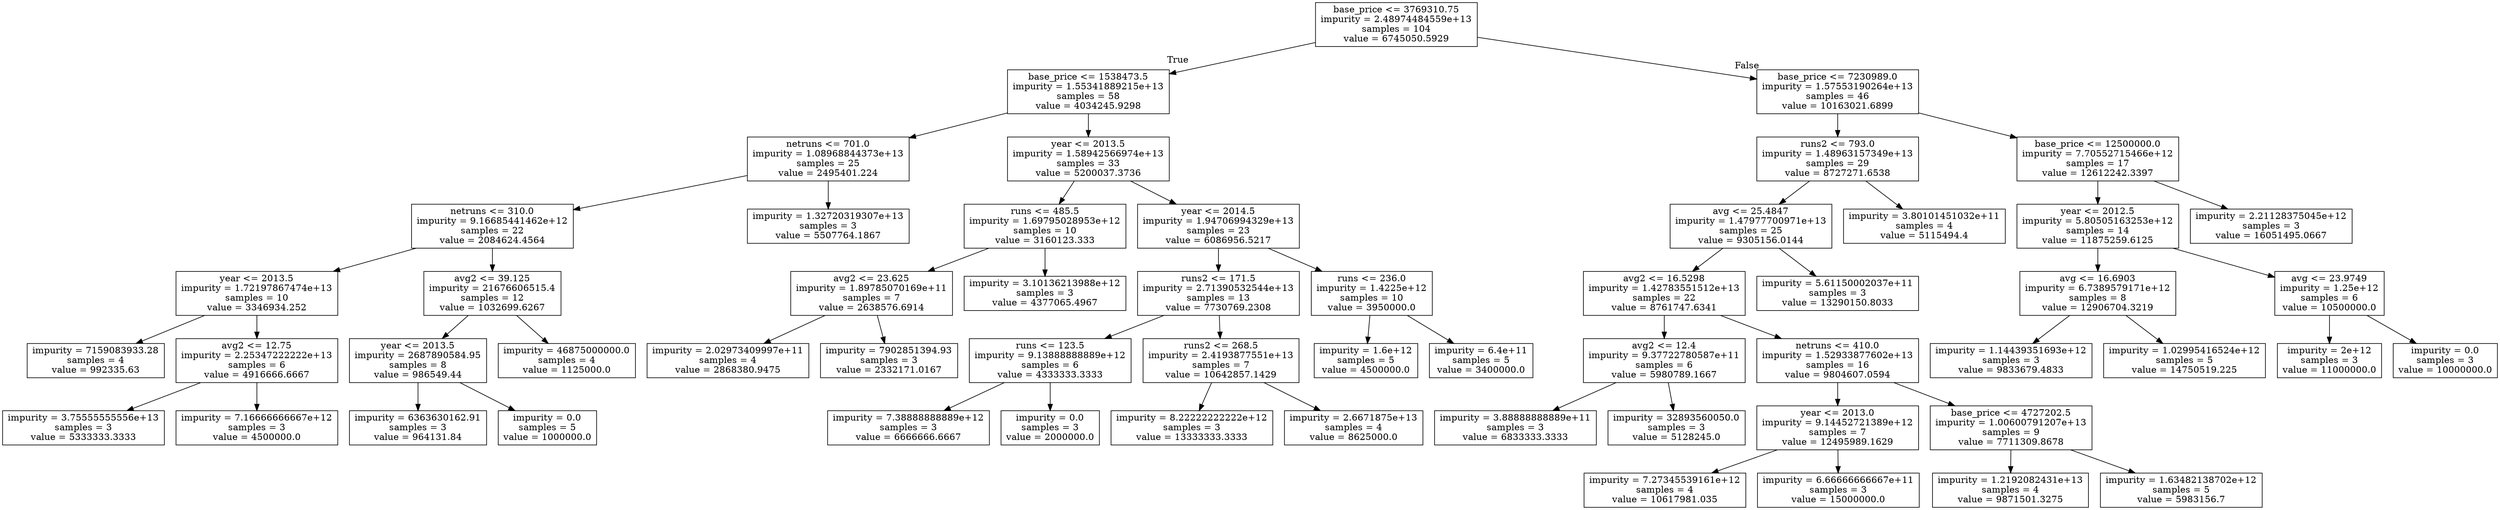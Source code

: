 digraph Tree {
node [shape=box] ;
0 [label="base_price <= 3769310.75\nimpurity = 2.48974484559e+13\nsamples = 104\nvalue = 6745050.5929"] ;
1 [label="base_price <= 1538473.5\nimpurity = 1.55341889215e+13\nsamples = 58\nvalue = 4034245.9298"] ;
0 -> 1 [labeldistance=2.5, labelangle=45, headlabel="True"] ;
2 [label="netruns <= 701.0\nimpurity = 1.08968844373e+13\nsamples = 25\nvalue = 2495401.224"] ;
1 -> 2 ;
3 [label="netruns <= 310.0\nimpurity = 9.16685441462e+12\nsamples = 22\nvalue = 2084624.4564"] ;
2 -> 3 ;
4 [label="year <= 2013.5\nimpurity = 1.72197867474e+13\nsamples = 10\nvalue = 3346934.252"] ;
3 -> 4 ;
5 [label="impurity = 7159083933.28\nsamples = 4\nvalue = 992335.63"] ;
4 -> 5 ;
6 [label="avg2 <= 12.75\nimpurity = 2.25347222222e+13\nsamples = 6\nvalue = 4916666.6667"] ;
4 -> 6 ;
7 [label="impurity = 3.75555555556e+13\nsamples = 3\nvalue = 5333333.3333"] ;
6 -> 7 ;
8 [label="impurity = 7.16666666667e+12\nsamples = 3\nvalue = 4500000.0"] ;
6 -> 8 ;
9 [label="avg2 <= 39.125\nimpurity = 21676606515.4\nsamples = 12\nvalue = 1032699.6267"] ;
3 -> 9 ;
10 [label="year <= 2013.5\nimpurity = 2687890584.95\nsamples = 8\nvalue = 986549.44"] ;
9 -> 10 ;
11 [label="impurity = 6363630162.91\nsamples = 3\nvalue = 964131.84"] ;
10 -> 11 ;
12 [label="impurity = 0.0\nsamples = 5\nvalue = 1000000.0"] ;
10 -> 12 ;
13 [label="impurity = 46875000000.0\nsamples = 4\nvalue = 1125000.0"] ;
9 -> 13 ;
14 [label="impurity = 1.32720319307e+13\nsamples = 3\nvalue = 5507764.1867"] ;
2 -> 14 ;
15 [label="year <= 2013.5\nimpurity = 1.58942566974e+13\nsamples = 33\nvalue = 5200037.3736"] ;
1 -> 15 ;
16 [label="runs <= 485.5\nimpurity = 1.69795028953e+12\nsamples = 10\nvalue = 3160123.333"] ;
15 -> 16 ;
17 [label="avg2 <= 23.625\nimpurity = 1.89785070169e+11\nsamples = 7\nvalue = 2638576.6914"] ;
16 -> 17 ;
18 [label="impurity = 2.02973409997e+11\nsamples = 4\nvalue = 2868380.9475"] ;
17 -> 18 ;
19 [label="impurity = 7902851394.93\nsamples = 3\nvalue = 2332171.0167"] ;
17 -> 19 ;
20 [label="impurity = 3.10136213988e+12\nsamples = 3\nvalue = 4377065.4967"] ;
16 -> 20 ;
21 [label="year <= 2014.5\nimpurity = 1.94706994329e+13\nsamples = 23\nvalue = 6086956.5217"] ;
15 -> 21 ;
22 [label="runs2 <= 171.5\nimpurity = 2.71390532544e+13\nsamples = 13\nvalue = 7730769.2308"] ;
21 -> 22 ;
23 [label="runs <= 123.5\nimpurity = 9.13888888889e+12\nsamples = 6\nvalue = 4333333.3333"] ;
22 -> 23 ;
24 [label="impurity = 7.38888888889e+12\nsamples = 3\nvalue = 6666666.6667"] ;
23 -> 24 ;
25 [label="impurity = 0.0\nsamples = 3\nvalue = 2000000.0"] ;
23 -> 25 ;
26 [label="runs2 <= 268.5\nimpurity = 2.4193877551e+13\nsamples = 7\nvalue = 10642857.1429"] ;
22 -> 26 ;
27 [label="impurity = 8.22222222222e+12\nsamples = 3\nvalue = 13333333.3333"] ;
26 -> 27 ;
28 [label="impurity = 2.6671875e+13\nsamples = 4\nvalue = 8625000.0"] ;
26 -> 28 ;
29 [label="runs <= 236.0\nimpurity = 1.4225e+12\nsamples = 10\nvalue = 3950000.0"] ;
21 -> 29 ;
30 [label="impurity = 1.6e+12\nsamples = 5\nvalue = 4500000.0"] ;
29 -> 30 ;
31 [label="impurity = 6.4e+11\nsamples = 5\nvalue = 3400000.0"] ;
29 -> 31 ;
32 [label="base_price <= 7230989.0\nimpurity = 1.57553190264e+13\nsamples = 46\nvalue = 10163021.6899"] ;
0 -> 32 [labeldistance=2.5, labelangle=-45, headlabel="False"] ;
33 [label="runs2 <= 793.0\nimpurity = 1.48963157349e+13\nsamples = 29\nvalue = 8727271.6538"] ;
32 -> 33 ;
34 [label="avg <= 25.4847\nimpurity = 1.47977700971e+13\nsamples = 25\nvalue = 9305156.0144"] ;
33 -> 34 ;
35 [label="avg2 <= 16.5298\nimpurity = 1.42783551512e+13\nsamples = 22\nvalue = 8761747.6341"] ;
34 -> 35 ;
36 [label="avg2 <= 12.4\nimpurity = 9.37722780587e+11\nsamples = 6\nvalue = 5980789.1667"] ;
35 -> 36 ;
37 [label="impurity = 3.88888888889e+11\nsamples = 3\nvalue = 6833333.3333"] ;
36 -> 37 ;
38 [label="impurity = 32893560050.0\nsamples = 3\nvalue = 5128245.0"] ;
36 -> 38 ;
39 [label="netruns <= 410.0\nimpurity = 1.52933877602e+13\nsamples = 16\nvalue = 9804607.0594"] ;
35 -> 39 ;
40 [label="year <= 2013.0\nimpurity = 9.14452721389e+12\nsamples = 7\nvalue = 12495989.1629"] ;
39 -> 40 ;
41 [label="impurity = 7.27345539161e+12\nsamples = 4\nvalue = 10617981.035"] ;
40 -> 41 ;
42 [label="impurity = 6.66666666667e+11\nsamples = 3\nvalue = 15000000.0"] ;
40 -> 42 ;
43 [label="base_price <= 4727202.5\nimpurity = 1.00600791207e+13\nsamples = 9\nvalue = 7711309.8678"] ;
39 -> 43 ;
44 [label="impurity = 1.2192082431e+13\nsamples = 4\nvalue = 9871501.3275"] ;
43 -> 44 ;
45 [label="impurity = 1.63482138702e+12\nsamples = 5\nvalue = 5983156.7"] ;
43 -> 45 ;
46 [label="impurity = 5.61150002037e+11\nsamples = 3\nvalue = 13290150.8033"] ;
34 -> 46 ;
47 [label="impurity = 3.80101451032e+11\nsamples = 4\nvalue = 5115494.4"] ;
33 -> 47 ;
48 [label="base_price <= 12500000.0\nimpurity = 7.70552715466e+12\nsamples = 17\nvalue = 12612242.3397"] ;
32 -> 48 ;
49 [label="year <= 2012.5\nimpurity = 5.80505163253e+12\nsamples = 14\nvalue = 11875259.6125"] ;
48 -> 49 ;
50 [label="avg <= 16.6903\nimpurity = 6.7389579171e+12\nsamples = 8\nvalue = 12906704.3219"] ;
49 -> 50 ;
51 [label="impurity = 1.14439351693e+12\nsamples = 3\nvalue = 9833679.4833"] ;
50 -> 51 ;
52 [label="impurity = 1.02995416524e+12\nsamples = 5\nvalue = 14750519.225"] ;
50 -> 52 ;
53 [label="avg <= 23.9749\nimpurity = 1.25e+12\nsamples = 6\nvalue = 10500000.0"] ;
49 -> 53 ;
54 [label="impurity = 2e+12\nsamples = 3\nvalue = 11000000.0"] ;
53 -> 54 ;
55 [label="impurity = 0.0\nsamples = 3\nvalue = 10000000.0"] ;
53 -> 55 ;
56 [label="impurity = 2.21128375045e+12\nsamples = 3\nvalue = 16051495.0667"] ;
48 -> 56 ;
}